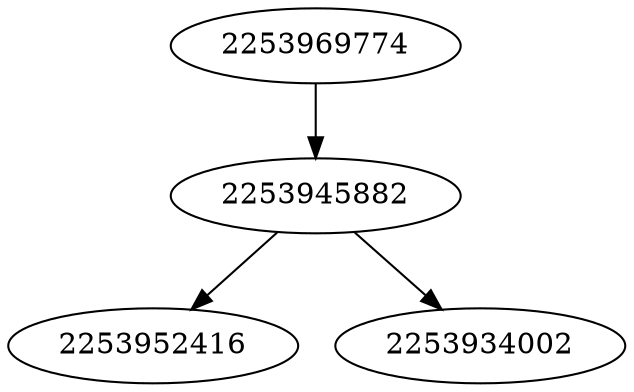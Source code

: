 strict digraph  {
2253952416;
2253934002;
2253945882;
2253969774;
2253945882 -> 2253934002;
2253945882 -> 2253952416;
2253969774 -> 2253945882;
}

